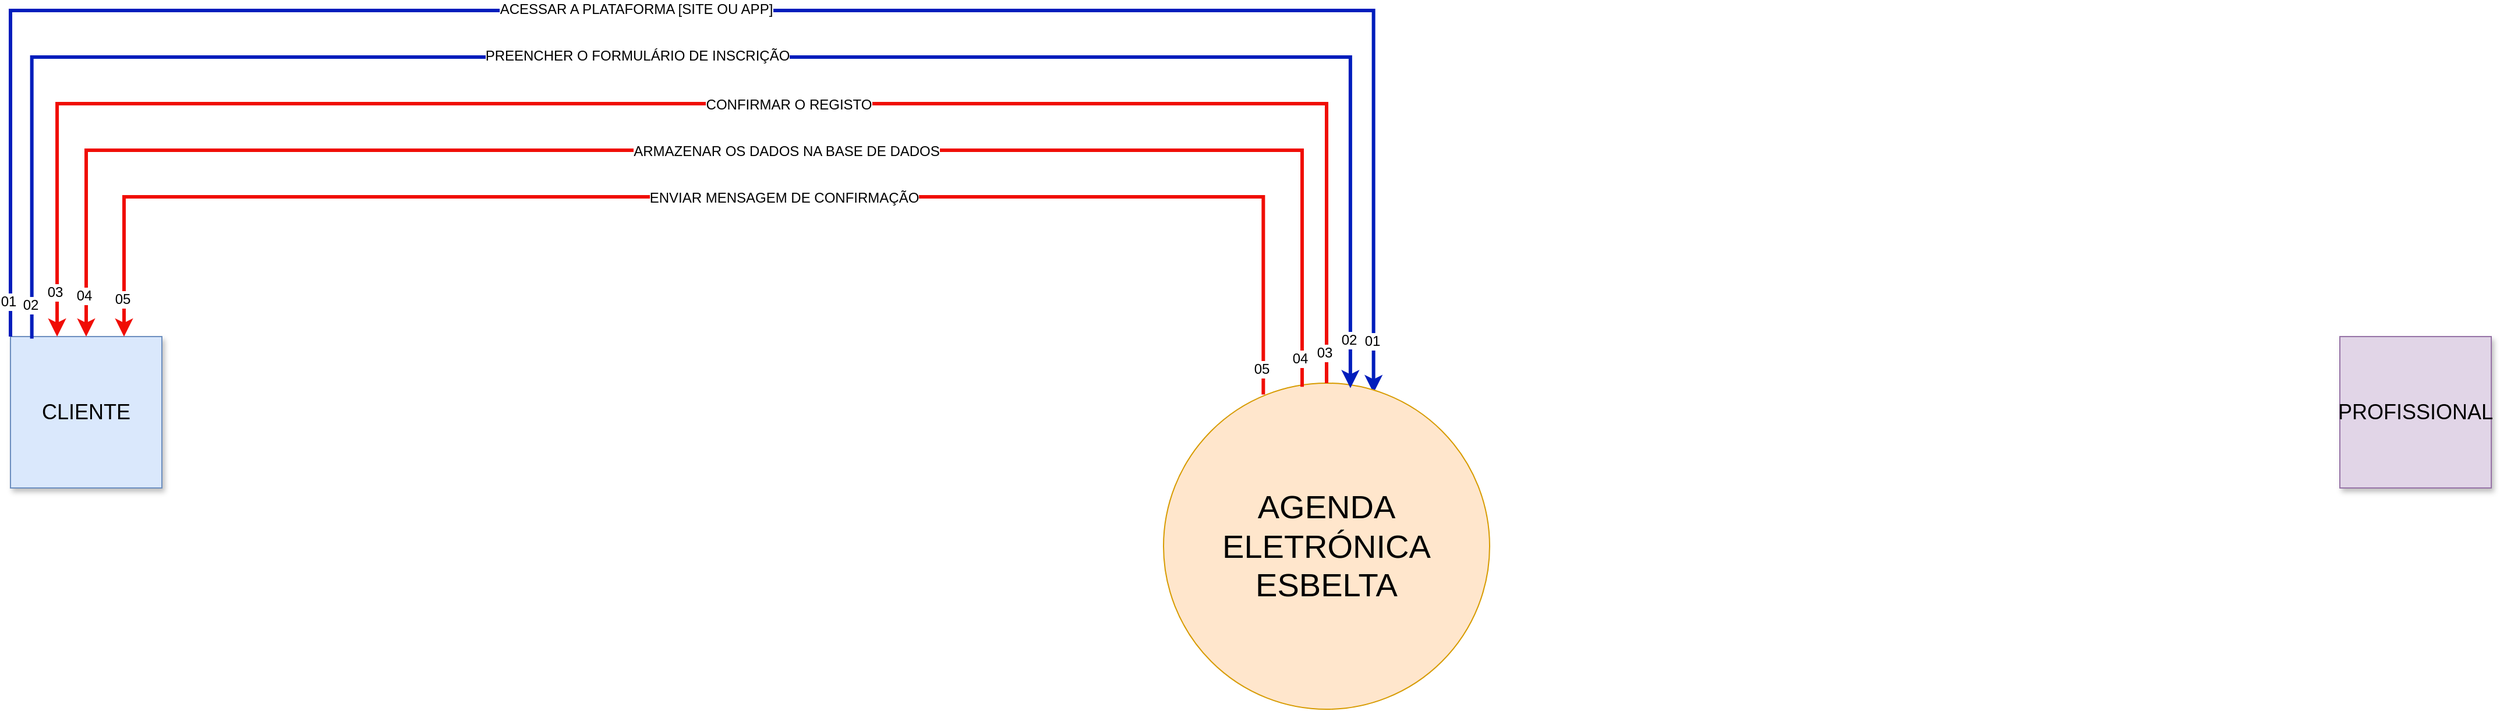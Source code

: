 <mxfile version="24.6.4" type="github">
  <diagram name="Page-1" id="90a13364-a465-7bf4-72fc-28e22215d7a0">
    <mxGraphModel dx="2063" dy="1012" grid="1" gridSize="10" guides="1" tooltips="1" connect="1" arrows="1" fold="1" page="1" pageScale="1.5" pageWidth="1169" pageHeight="826" background="none" math="0" shadow="0">
      <root>
        <mxCell id="0" style=";html=1;" />
        <mxCell id="1" style=";html=1;" parent="0" />
        <mxCell id="3a17f1ce550125da-8" value="CLIENTE" style="whiteSpace=wrap;html=1;shadow=1;fontSize=18;fillColor=#dae8fc;strokeColor=#6c8ebf;" parent="1" vertex="1">
          <mxGeometry x="30" y="360" width="130" height="130" as="geometry" />
        </mxCell>
        <mxCell id="3a17f1ce550125da-26" style="edgeStyle=elbowEdgeStyle;rounded=0;html=1;startArrow=none;startFill=0;jettySize=auto;orthogonalLoop=1;fontSize=18;exitX=0;exitY=0;exitDx=0;exitDy=0;entryX=0.644;entryY=0.03;entryDx=0;entryDy=0;entryPerimeter=0;fillColor=#0050ef;strokeColor=#001DBC;strokeWidth=3;" parent="1" edge="1" target="KKhL8PuqBjBCXO0nMtSV-1" source="3a17f1ce550125da-8">
          <mxGeometry relative="1" as="geometry">
            <mxPoint x="130" y="310" as="sourcePoint" />
            <mxPoint x="1150" y="80" as="targetPoint" />
            <Array as="points">
              <mxPoint x="30" y="80" />
              <mxPoint x="647" y="130" />
            </Array>
          </mxGeometry>
        </mxCell>
        <mxCell id="KKhL8PuqBjBCXO0nMtSV-10" value="01" style="edgeLabel;html=1;align=center;verticalAlign=middle;resizable=0;points=[];fontSize=12;" vertex="1" connectable="0" parent="3a17f1ce550125da-26">
          <mxGeometry x="-0.967" y="2" relative="1" as="geometry">
            <mxPoint y="-1" as="offset" />
          </mxGeometry>
        </mxCell>
        <mxCell id="KKhL8PuqBjBCXO0nMtSV-11" value="01" style="edgeLabel;html=1;align=center;verticalAlign=middle;resizable=0;points=[];fontSize=12;" vertex="1" connectable="0" parent="3a17f1ce550125da-26">
          <mxGeometry x="0.951" y="-2" relative="1" as="geometry">
            <mxPoint y="-1" as="offset" />
          </mxGeometry>
        </mxCell>
        <mxCell id="KKhL8PuqBjBCXO0nMtSV-14" value="ACESSAR A PLATAFORMA [SITE OU APP]" style="edgeLabel;html=1;align=center;verticalAlign=middle;resizable=0;points=[];fontSize=12;" vertex="1" connectable="0" parent="3a17f1ce550125da-26">
          <mxGeometry x="-0.082" y="1" relative="1" as="geometry">
            <mxPoint as="offset" />
          </mxGeometry>
        </mxCell>
        <mxCell id="KKhL8PuqBjBCXO0nMtSV-1" value="&lt;font style=&quot;font-size: 28px;&quot;&gt;AGENDA&lt;/font&gt;&lt;div style=&quot;font-size: 28px;&quot;&gt;&lt;font style=&quot;font-size: 28px;&quot;&gt;ELETRÓNICA&lt;/font&gt;&lt;/div&gt;&lt;div style=&quot;font-size: 28px;&quot;&gt;&lt;font style=&quot;font-size: 28px;&quot;&gt;ESBELTA&lt;/font&gt;&lt;/div&gt;" style="ellipse;whiteSpace=wrap;html=1;aspect=fixed;fillColor=#ffe6cc;strokeColor=#d79b00;" vertex="1" parent="1">
          <mxGeometry x="1020" y="400" width="280" height="280" as="geometry" />
        </mxCell>
        <mxCell id="KKhL8PuqBjBCXO0nMtSV-13" value="PROFISSIONAL" style="whiteSpace=wrap;html=1;shadow=1;fontSize=18;fillColor=#e1d5e7;strokeColor=#9673a6;" vertex="1" parent="1">
          <mxGeometry x="2030" y="360" width="130" height="130" as="geometry" />
        </mxCell>
        <mxCell id="KKhL8PuqBjBCXO0nMtSV-15" style="edgeStyle=elbowEdgeStyle;rounded=0;html=1;startArrow=none;startFill=0;jettySize=auto;orthogonalLoop=1;fontSize=18;exitX=0.141;exitY=0.013;exitDx=0;exitDy=0;entryX=0.573;entryY=0.015;entryDx=0;entryDy=0;exitPerimeter=0;entryPerimeter=0;fillColor=#0050ef;strokeColor=#001DBC;strokeWidth=3;" edge="1" parent="1" source="3a17f1ce550125da-8" target="KKhL8PuqBjBCXO0nMtSV-1">
          <mxGeometry relative="1" as="geometry">
            <mxPoint x="30" y="80" as="sourcePoint" />
            <mxPoint x="1150" y="120" as="targetPoint" />
            <Array as="points">
              <mxPoint x="610" y="120" />
              <mxPoint x="657" y="-150" />
            </Array>
          </mxGeometry>
        </mxCell>
        <mxCell id="KKhL8PuqBjBCXO0nMtSV-16" value="02" style="edgeLabel;html=1;align=center;verticalAlign=middle;resizable=0;points=[];fontSize=12;" vertex="1" connectable="0" parent="KKhL8PuqBjBCXO0nMtSV-15">
          <mxGeometry x="-0.967" y="2" relative="1" as="geometry">
            <mxPoint y="-1" as="offset" />
          </mxGeometry>
        </mxCell>
        <mxCell id="KKhL8PuqBjBCXO0nMtSV-17" value="02" style="edgeLabel;html=1;align=center;verticalAlign=middle;resizable=0;points=[];fontSize=12;" vertex="1" connectable="0" parent="KKhL8PuqBjBCXO0nMtSV-15">
          <mxGeometry x="0.951" y="-2" relative="1" as="geometry">
            <mxPoint y="-1" as="offset" />
          </mxGeometry>
        </mxCell>
        <mxCell id="KKhL8PuqBjBCXO0nMtSV-18" value="PREENCHER O FORMULÁRIO DE INSCRIÇÃO" style="edgeLabel;html=1;align=center;verticalAlign=middle;resizable=0;points=[];fontSize=12;" vertex="1" connectable="0" parent="KKhL8PuqBjBCXO0nMtSV-15">
          <mxGeometry x="-0.082" y="1" relative="1" as="geometry">
            <mxPoint as="offset" />
          </mxGeometry>
        </mxCell>
        <mxCell id="KKhL8PuqBjBCXO0nMtSV-19" style="edgeStyle=elbowEdgeStyle;rounded=0;html=1;startArrow=none;startFill=0;jettySize=auto;orthogonalLoop=1;fontSize=18;entryX=0.308;entryY=0;entryDx=0;entryDy=0;strokeWidth=3;entryPerimeter=0;fillColor=#f8cecc;strokeColor=#f00d05;" edge="1" parent="1" source="KKhL8PuqBjBCXO0nMtSV-1" target="3a17f1ce550125da-8">
          <mxGeometry relative="1" as="geometry">
            <mxPoint x="600" y="340" as="sourcePoint" />
            <mxPoint x="1102.5" y="200" as="targetPoint" />
            <Array as="points">
              <mxPoint x="490" y="160" />
              <mxPoint x="659.5" y="-350" />
            </Array>
          </mxGeometry>
        </mxCell>
        <mxCell id="KKhL8PuqBjBCXO0nMtSV-20" value="03" style="edgeLabel;html=1;align=center;verticalAlign=middle;resizable=0;points=[];fontSize=12;" vertex="1" connectable="0" parent="KKhL8PuqBjBCXO0nMtSV-19">
          <mxGeometry x="-0.967" y="2" relative="1" as="geometry">
            <mxPoint y="-1" as="offset" />
          </mxGeometry>
        </mxCell>
        <mxCell id="KKhL8PuqBjBCXO0nMtSV-21" value="03" style="edgeLabel;html=1;align=center;verticalAlign=middle;resizable=0;points=[];fontSize=12;" vertex="1" connectable="0" parent="KKhL8PuqBjBCXO0nMtSV-19">
          <mxGeometry x="0.951" y="-2" relative="1" as="geometry">
            <mxPoint y="-1" as="offset" />
          </mxGeometry>
        </mxCell>
        <mxCell id="KKhL8PuqBjBCXO0nMtSV-22" value="CONFIRMAR O REGISTO" style="edgeLabel;html=1;align=center;verticalAlign=middle;resizable=0;points=[];fontSize=12;" vertex="1" connectable="0" parent="KKhL8PuqBjBCXO0nMtSV-19">
          <mxGeometry x="-0.082" y="1" relative="1" as="geometry">
            <mxPoint as="offset" />
          </mxGeometry>
        </mxCell>
        <mxCell id="KKhL8PuqBjBCXO0nMtSV-23" style="edgeStyle=elbowEdgeStyle;rounded=0;html=1;startArrow=none;startFill=0;jettySize=auto;orthogonalLoop=1;fontSize=18;entryX=0.5;entryY=0;entryDx=0;entryDy=0;exitX=0.425;exitY=0.011;exitDx=0;exitDy=0;exitPerimeter=0;strokeWidth=3;strokeColor=#f00d05;" edge="1" parent="1" source="KKhL8PuqBjBCXO0nMtSV-1" target="3a17f1ce550125da-8">
          <mxGeometry relative="1" as="geometry">
            <mxPoint x="1090" y="260" as="sourcePoint" />
            <mxPoint x="127.5" y="200" as="targetPoint" />
            <Array as="points">
              <mxPoint x="640" y="200" />
              <mxPoint x="669.5" y="-500" />
            </Array>
          </mxGeometry>
        </mxCell>
        <mxCell id="KKhL8PuqBjBCXO0nMtSV-24" value="04" style="edgeLabel;html=1;align=center;verticalAlign=middle;resizable=0;points=[];fontSize=12;" vertex="1" connectable="0" parent="KKhL8PuqBjBCXO0nMtSV-23">
          <mxGeometry x="-0.967" y="2" relative="1" as="geometry">
            <mxPoint y="-1" as="offset" />
          </mxGeometry>
        </mxCell>
        <mxCell id="KKhL8PuqBjBCXO0nMtSV-25" value="04" style="edgeLabel;html=1;align=center;verticalAlign=middle;resizable=0;points=[];fontSize=12;" vertex="1" connectable="0" parent="KKhL8PuqBjBCXO0nMtSV-23">
          <mxGeometry x="0.951" y="-2" relative="1" as="geometry">
            <mxPoint y="-1" as="offset" />
          </mxGeometry>
        </mxCell>
        <mxCell id="KKhL8PuqBjBCXO0nMtSV-26" value="ARMAZENAR OS DADOS NA BASE DE DADOS" style="edgeLabel;html=1;align=center;verticalAlign=middle;resizable=0;points=[];fontSize=12;" vertex="1" connectable="0" parent="KKhL8PuqBjBCXO0nMtSV-23">
          <mxGeometry x="-0.082" y="1" relative="1" as="geometry">
            <mxPoint as="offset" />
          </mxGeometry>
        </mxCell>
        <mxCell id="KKhL8PuqBjBCXO0nMtSV-27" style="edgeStyle=elbowEdgeStyle;rounded=0;html=1;startArrow=none;startFill=0;jettySize=auto;orthogonalLoop=1;fontSize=18;entryX=0.75;entryY=0;entryDx=0;entryDy=0;exitX=0.306;exitY=0.035;exitDx=0;exitDy=0;exitPerimeter=0;strokeWidth=3;strokeColor=#f00d05;" edge="1" parent="1" source="KKhL8PuqBjBCXO0nMtSV-1" target="3a17f1ce550125da-8">
          <mxGeometry relative="1" as="geometry">
            <mxPoint x="1090" y="430" as="sourcePoint" />
            <mxPoint x="170" y="370" as="targetPoint" />
            <Array as="points">
              <mxPoint x="620" y="240" />
              <mxPoint x="679.5" y="-490" />
            </Array>
          </mxGeometry>
        </mxCell>
        <mxCell id="KKhL8PuqBjBCXO0nMtSV-28" value="05" style="edgeLabel;html=1;align=center;verticalAlign=middle;resizable=0;points=[];fontSize=12;" vertex="1" connectable="0" parent="KKhL8PuqBjBCXO0nMtSV-27">
          <mxGeometry x="-0.967" y="2" relative="1" as="geometry">
            <mxPoint y="-1" as="offset" />
          </mxGeometry>
        </mxCell>
        <mxCell id="KKhL8PuqBjBCXO0nMtSV-29" value="05" style="edgeLabel;html=1;align=center;verticalAlign=middle;resizable=0;points=[];fontSize=12;" vertex="1" connectable="0" parent="KKhL8PuqBjBCXO0nMtSV-27">
          <mxGeometry x="0.951" y="-2" relative="1" as="geometry">
            <mxPoint y="-1" as="offset" />
          </mxGeometry>
        </mxCell>
        <mxCell id="KKhL8PuqBjBCXO0nMtSV-30" value="ENVIAR MENSAGEM DE CONFIRMAÇÃO" style="edgeLabel;html=1;align=center;verticalAlign=middle;resizable=0;points=[];fontSize=12;" vertex="1" connectable="0" parent="KKhL8PuqBjBCXO0nMtSV-27">
          <mxGeometry x="-0.082" y="1" relative="1" as="geometry">
            <mxPoint as="offset" />
          </mxGeometry>
        </mxCell>
      </root>
    </mxGraphModel>
  </diagram>
</mxfile>
